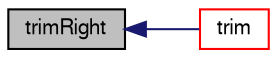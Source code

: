 digraph "trimRight"
{
  bgcolor="transparent";
  edge [fontname="FreeSans",fontsize="10",labelfontname="FreeSans",labelfontsize="10"];
  node [fontname="FreeSans",fontsize="10",shape=record];
  rankdir="LR";
  Node1725 [label="trimRight",height=0.2,width=0.4,color="black", fillcolor="grey75", style="filled", fontcolor="black"];
  Node1725 -> Node1726 [dir="back",color="midnightblue",fontsize="10",style="solid",fontname="FreeSans"];
  Node1726 [label="trim",height=0.2,width=0.4,color="red",URL="$a21166.html#a49e4bf4709b221cc53a2a86f484d5a87",tooltip="Return string trimmed of leading and trailing whitespace. "];
}
